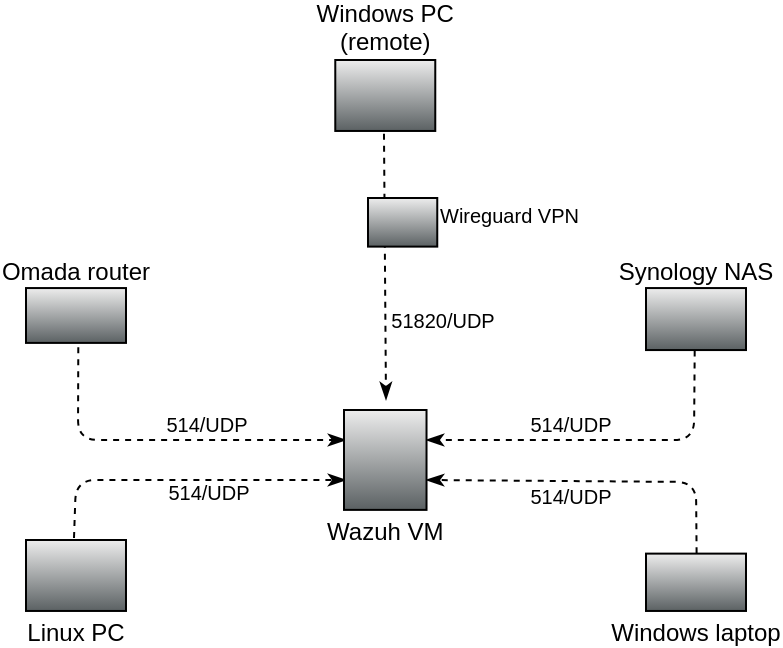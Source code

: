 <mxfile version="27.0.9">
  <diagram name="Page-1" id="6qyqFSezLpO7iVB4mYSO">
    <mxGraphModel dx="864" dy="471" grid="1" gridSize="10" guides="1" tooltips="1" connect="1" arrows="1" fold="1" page="1" pageScale="1" pageWidth="827" pageHeight="583" math="0" shadow="0">
      <root>
        <mxCell id="0" />
        <mxCell id="1" parent="0" />
        <mxCell id="QjjJF0LMftC3rmdrn9Hu-32" value="" style="endArrow=classicThin;dashed=1;html=1;rounded=1;curved=0;endFill=1;exitX=0.487;exitY=1.039;exitDx=0;exitDy=0;exitPerimeter=0;" parent="1" source="QjjJF0LMftC3rmdrn9Hu-4" edge="1">
          <mxGeometry width="50" height="50" relative="1" as="geometry">
            <mxPoint x="167" y="114" as="sourcePoint" />
            <mxPoint x="414" y="324" as="targetPoint" />
            <Array as="points" />
          </mxGeometry>
        </mxCell>
        <mxCell id="QjjJF0LMftC3rmdrn9Hu-33" value="51820/UDP" style="edgeLabel;html=1;align=center;verticalAlign=middle;resizable=0;points=[];fontSize=10;" parent="QjjJF0LMftC3rmdrn9Hu-32" vertex="1" connectable="0">
          <mxGeometry x="-0.497" y="-13" relative="1" as="geometry">
            <mxPoint x="42" y="59" as="offset" />
          </mxGeometry>
        </mxCell>
        <mxCell id="QjjJF0LMftC3rmdrn9Hu-1" value="Omada router" style="fillColorStyles=neutralFill;neutralFill=#9DA6A8;shape=mxgraph.networks2.icon;aspect=fixed;fillColor=#EDEDED;strokeColor=#000000;gradientColor=#5B6163;network2IconShadow=1;network2bgFillColor=none;network2Icon=mxgraph.networks2.router;network2IconXOffset=0.0;network2IconYOffset=-0.114;network2IconW=1;network2IconH=0.548;verticalAlign=top;spacingBottom=0;spacingTop=-22;" parent="1" vertex="1">
          <mxGeometry x="234" y="268.03" width="50" height="27.425" as="geometry" />
        </mxCell>
        <mxCell id="QjjJF0LMftC3rmdrn9Hu-3" value="Linux PC" style="shape=mxgraph.networks2.icon;aspect=fixed;fillColor=#EDEDED;strokeColor=#000000;gradientColor=#5B6163;network2IconShadow=1;network2bgFillColor=none;network2Icon=mxgraph.networks2.pc;network2IconYOffset=-0.059;network2IconW=1.0;network2IconH=0.71;verticalAlign=bottom;spacingBottom=-20;" parent="1" vertex="1">
          <mxGeometry x="234" y="394" width="49.995" height="35.48" as="geometry" />
        </mxCell>
        <mxCell id="QjjJF0LMftC3rmdrn9Hu-4" value="Windows PC&#xa;(remote)" style="shape=mxgraph.networks2.icon;aspect=fixed;fillColor=#EDEDED;strokeColor=#000000;gradientColor=#5B6163;network2IconShadow=1;network2bgFillColor=none;network2Icon=mxgraph.networks2.pc;network2IconYOffset=-0.059;network2IconW=1.0;network2IconH=0.71;verticalAlign=top;spacingBottom=0;spacingTop=-37;" parent="1" vertex="1">
          <mxGeometry x="388.64" y="154" width="49.995" height="35.48" as="geometry" />
        </mxCell>
        <mxCell id="QjjJF0LMftC3rmdrn9Hu-5" value="Windows laptop" style="shape=mxgraph.networks2.icon;aspect=fixed;fillColor=#EDEDED;strokeColor=#000000;gradientColor=#5B6163;network2IconShadow=1;network2bgFillColor=none;network2Icon=mxgraph.networks2.laptop;network2IconW=1;network2IconH=0.573;verticalAlign=bottom;spacingBottom=-20;" parent="1" vertex="1">
          <mxGeometry x="544" y="400.81" width="50" height="28.67" as="geometry" />
        </mxCell>
        <mxCell id="QjjJF0LMftC3rmdrn9Hu-6" value="Synology NAS" style="fillColorStyles=neutralFill;neutralFill=#9DA6A8;shape=mxgraph.networks2.icon;aspect=fixed;fillColor=#EDEDED;strokeColor=#000000;gradientColor=#5B6163;network2IconShadow=1;network2bgFillColor=none;network2Icon=mxgraph.networks2.nas_filer;network2IconW=1;network2IconH=0.62;verticalAlign=top;spacingBottom=0;spacingTop=-22;" parent="1" vertex="1">
          <mxGeometry x="544" y="268.03" width="50" height="31" as="geometry" />
        </mxCell>
        <mxCell id="QjjJF0LMftC3rmdrn9Hu-18" value="" style="endArrow=classicThin;dashed=1;html=1;rounded=1;curved=0;endFill=1;exitX=0.506;exitY=-0.005;exitDx=0;exitDy=0;exitPerimeter=0;" parent="1" source="QjjJF0LMftC3rmdrn9Hu-5" edge="1">
          <mxGeometry width="50" height="50" relative="1" as="geometry">
            <mxPoint x="264" y="471" as="sourcePoint" />
            <mxPoint x="434" y="364" as="targetPoint" />
            <Array as="points">
              <mxPoint x="569" y="365" />
            </Array>
          </mxGeometry>
        </mxCell>
        <mxCell id="QjjJF0LMftC3rmdrn9Hu-25" value="514/UDP" style="edgeLabel;html=1;align=center;verticalAlign=middle;resizable=0;points=[];fontSize=10;" parent="QjjJF0LMftC3rmdrn9Hu-18" vertex="1" connectable="0">
          <mxGeometry x="-0.497" y="-13" relative="1" as="geometry">
            <mxPoint x="-56" y="20" as="offset" />
          </mxGeometry>
        </mxCell>
        <mxCell id="QjjJF0LMftC3rmdrn9Hu-9" value="Wireguard VPN" style="shape=mxgraph.networks2.icon;aspect=fixed;fillColor=#EDEDED;strokeColor=#000000;gradientColor=#5B6163;network2IconShadow=1;network2bgFillColor=none;network2Icon=mxgraph.networks2.encryption;network2IconXOffset=0.001;network2IconYOffset=0.088;network2IconW=1.0;network2IconH=0.702;verticalAlign=middle;spacingBottom=7;spacingTop=0;align=left;spacingRight=0;spacingLeft=36;fontSize=10;spacing=0;" parent="1" vertex="1">
          <mxGeometry x="405" y="223" width="34.63" height="24.31" as="geometry" />
        </mxCell>
        <mxCell id="QjjJF0LMftC3rmdrn9Hu-26" value="" style="endArrow=classicThin;dashed=1;html=1;rounded=1;curved=0;endFill=1;exitX=0.487;exitY=1.007;exitDx=0;exitDy=0;exitPerimeter=0;" parent="1" source="QjjJF0LMftC3rmdrn9Hu-6" edge="1">
          <mxGeometry width="50" height="50" relative="1" as="geometry">
            <mxPoint x="544.003" y="311.086" as="sourcePoint" />
            <mxPoint x="434" y="344" as="targetPoint" />
            <Array as="points">
              <mxPoint x="568" y="344" />
            </Array>
          </mxGeometry>
        </mxCell>
        <mxCell id="QjjJF0LMftC3rmdrn9Hu-27" value="514/UDP" style="edgeLabel;html=1;align=center;verticalAlign=middle;resizable=0;points=[];fontSize=10;" parent="QjjJF0LMftC3rmdrn9Hu-26" vertex="1" connectable="0">
          <mxGeometry x="-0.497" y="-13" relative="1" as="geometry">
            <mxPoint x="-62" y="5" as="offset" />
          </mxGeometry>
        </mxCell>
        <mxCell id="QjjJF0LMftC3rmdrn9Hu-28" value="" style="endArrow=classicThin;dashed=1;html=1;rounded=1;curved=0;endFill=1;exitX=0.523;exitY=1.081;exitDx=0;exitDy=0;exitPerimeter=0;" parent="1" source="QjjJF0LMftC3rmdrn9Hu-1" edge="1">
          <mxGeometry width="50" height="50" relative="1" as="geometry">
            <mxPoint x="378" y="304" as="sourcePoint" />
            <mxPoint x="394" y="344" as="targetPoint" />
            <Array as="points">
              <mxPoint x="260" y="344" />
            </Array>
          </mxGeometry>
        </mxCell>
        <mxCell id="QjjJF0LMftC3rmdrn9Hu-29" value="514/UDP" style="edgeLabel;html=1;align=center;verticalAlign=middle;resizable=0;points=[];fontSize=10;" parent="QjjJF0LMftC3rmdrn9Hu-28" vertex="1" connectable="0">
          <mxGeometry x="-0.497" y="-13" relative="1" as="geometry">
            <mxPoint x="77" y="-7" as="offset" />
          </mxGeometry>
        </mxCell>
        <mxCell id="QjjJF0LMftC3rmdrn9Hu-30" value="" style="endArrow=classicThin;dashed=1;html=1;rounded=1;curved=0;endFill=1;exitX=0.48;exitY=-0.028;exitDx=0;exitDy=0;exitPerimeter=0;" parent="1" source="QjjJF0LMftC3rmdrn9Hu-3" edge="1">
          <mxGeometry width="50" height="50" relative="1" as="geometry">
            <mxPoint x="258" y="324" as="sourcePoint" />
            <mxPoint x="394" y="364" as="targetPoint" />
            <Array as="points">
              <mxPoint x="259" y="364" />
            </Array>
          </mxGeometry>
        </mxCell>
        <mxCell id="QjjJF0LMftC3rmdrn9Hu-31" value="514/UDP" style="edgeLabel;html=1;align=center;verticalAlign=middle;resizable=0;points=[];fontSize=10;" parent="QjjJF0LMftC3rmdrn9Hu-30" vertex="1" connectable="0">
          <mxGeometry x="-0.497" y="-13" relative="1" as="geometry">
            <mxPoint x="53" y="-7" as="offset" />
          </mxGeometry>
        </mxCell>
        <mxCell id="QjjJF0LMftC3rmdrn9Hu-7" value="Wazuh VM" style="shape=mxgraph.networks2.icon;aspect=fixed;fillColor=#EDEDED;strokeColor=#000000;gradientColor=#5B6163;network2IconShadow=1;network2bgFillColor=none;network2Icon=mxgraph.networks2.data_management;network2IconW=0.825;network2IconH=0.999;verticalAlign=bottom;spacingBottom=-20;" parent="1" vertex="1">
          <mxGeometry x="393" y="329" width="41.26" height="49.945" as="geometry" />
        </mxCell>
      </root>
    </mxGraphModel>
  </diagram>
</mxfile>

